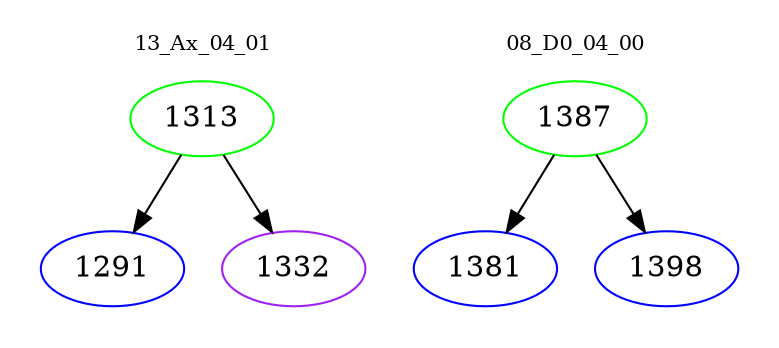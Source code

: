 digraph{
subgraph cluster_0 {
color = white
label = "13_Ax_04_01";
fontsize=10;
T0_1313 [label="1313", color="green"]
T0_1313 -> T0_1291 [color="black"]
T0_1291 [label="1291", color="blue"]
T0_1313 -> T0_1332 [color="black"]
T0_1332 [label="1332", color="purple"]
}
subgraph cluster_1 {
color = white
label = "08_D0_04_00";
fontsize=10;
T1_1387 [label="1387", color="green"]
T1_1387 -> T1_1381 [color="black"]
T1_1381 [label="1381", color="blue"]
T1_1387 -> T1_1398 [color="black"]
T1_1398 [label="1398", color="blue"]
}
}
